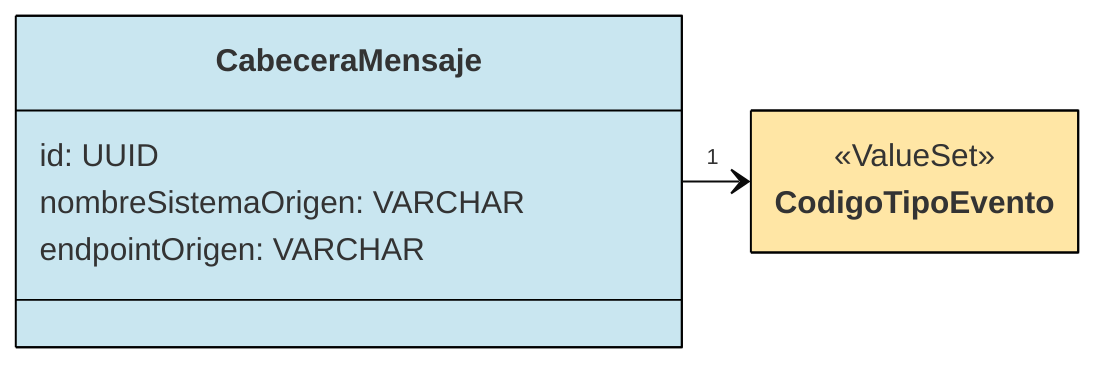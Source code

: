 ---
config:
  layout: elk
  theme: base
  class:
    hideEmptyMembersBox: true
  themeVariables:
    primaryBorderColor: "#000000"
    primaryColor: "#C9E6F0"
---

classDiagram
direction LR

class CabeceraMensaje {
  id: UUID

  nombreSistemaOrigen: VARCHAR
  endpointOrigen: VARCHAR
}

class CodigoTipoEvento { <<ValueSet>> }
link CodigoTipoEvento "https://build.fhir.org/ig/Minsal-CL/SIGTEv2-IG/ValueSet-VSTipoEventoLE.html"
style CodigoTipoEvento fill:#FFE6A5

CabeceraMensaje --> "1" CodigoTipoEvento